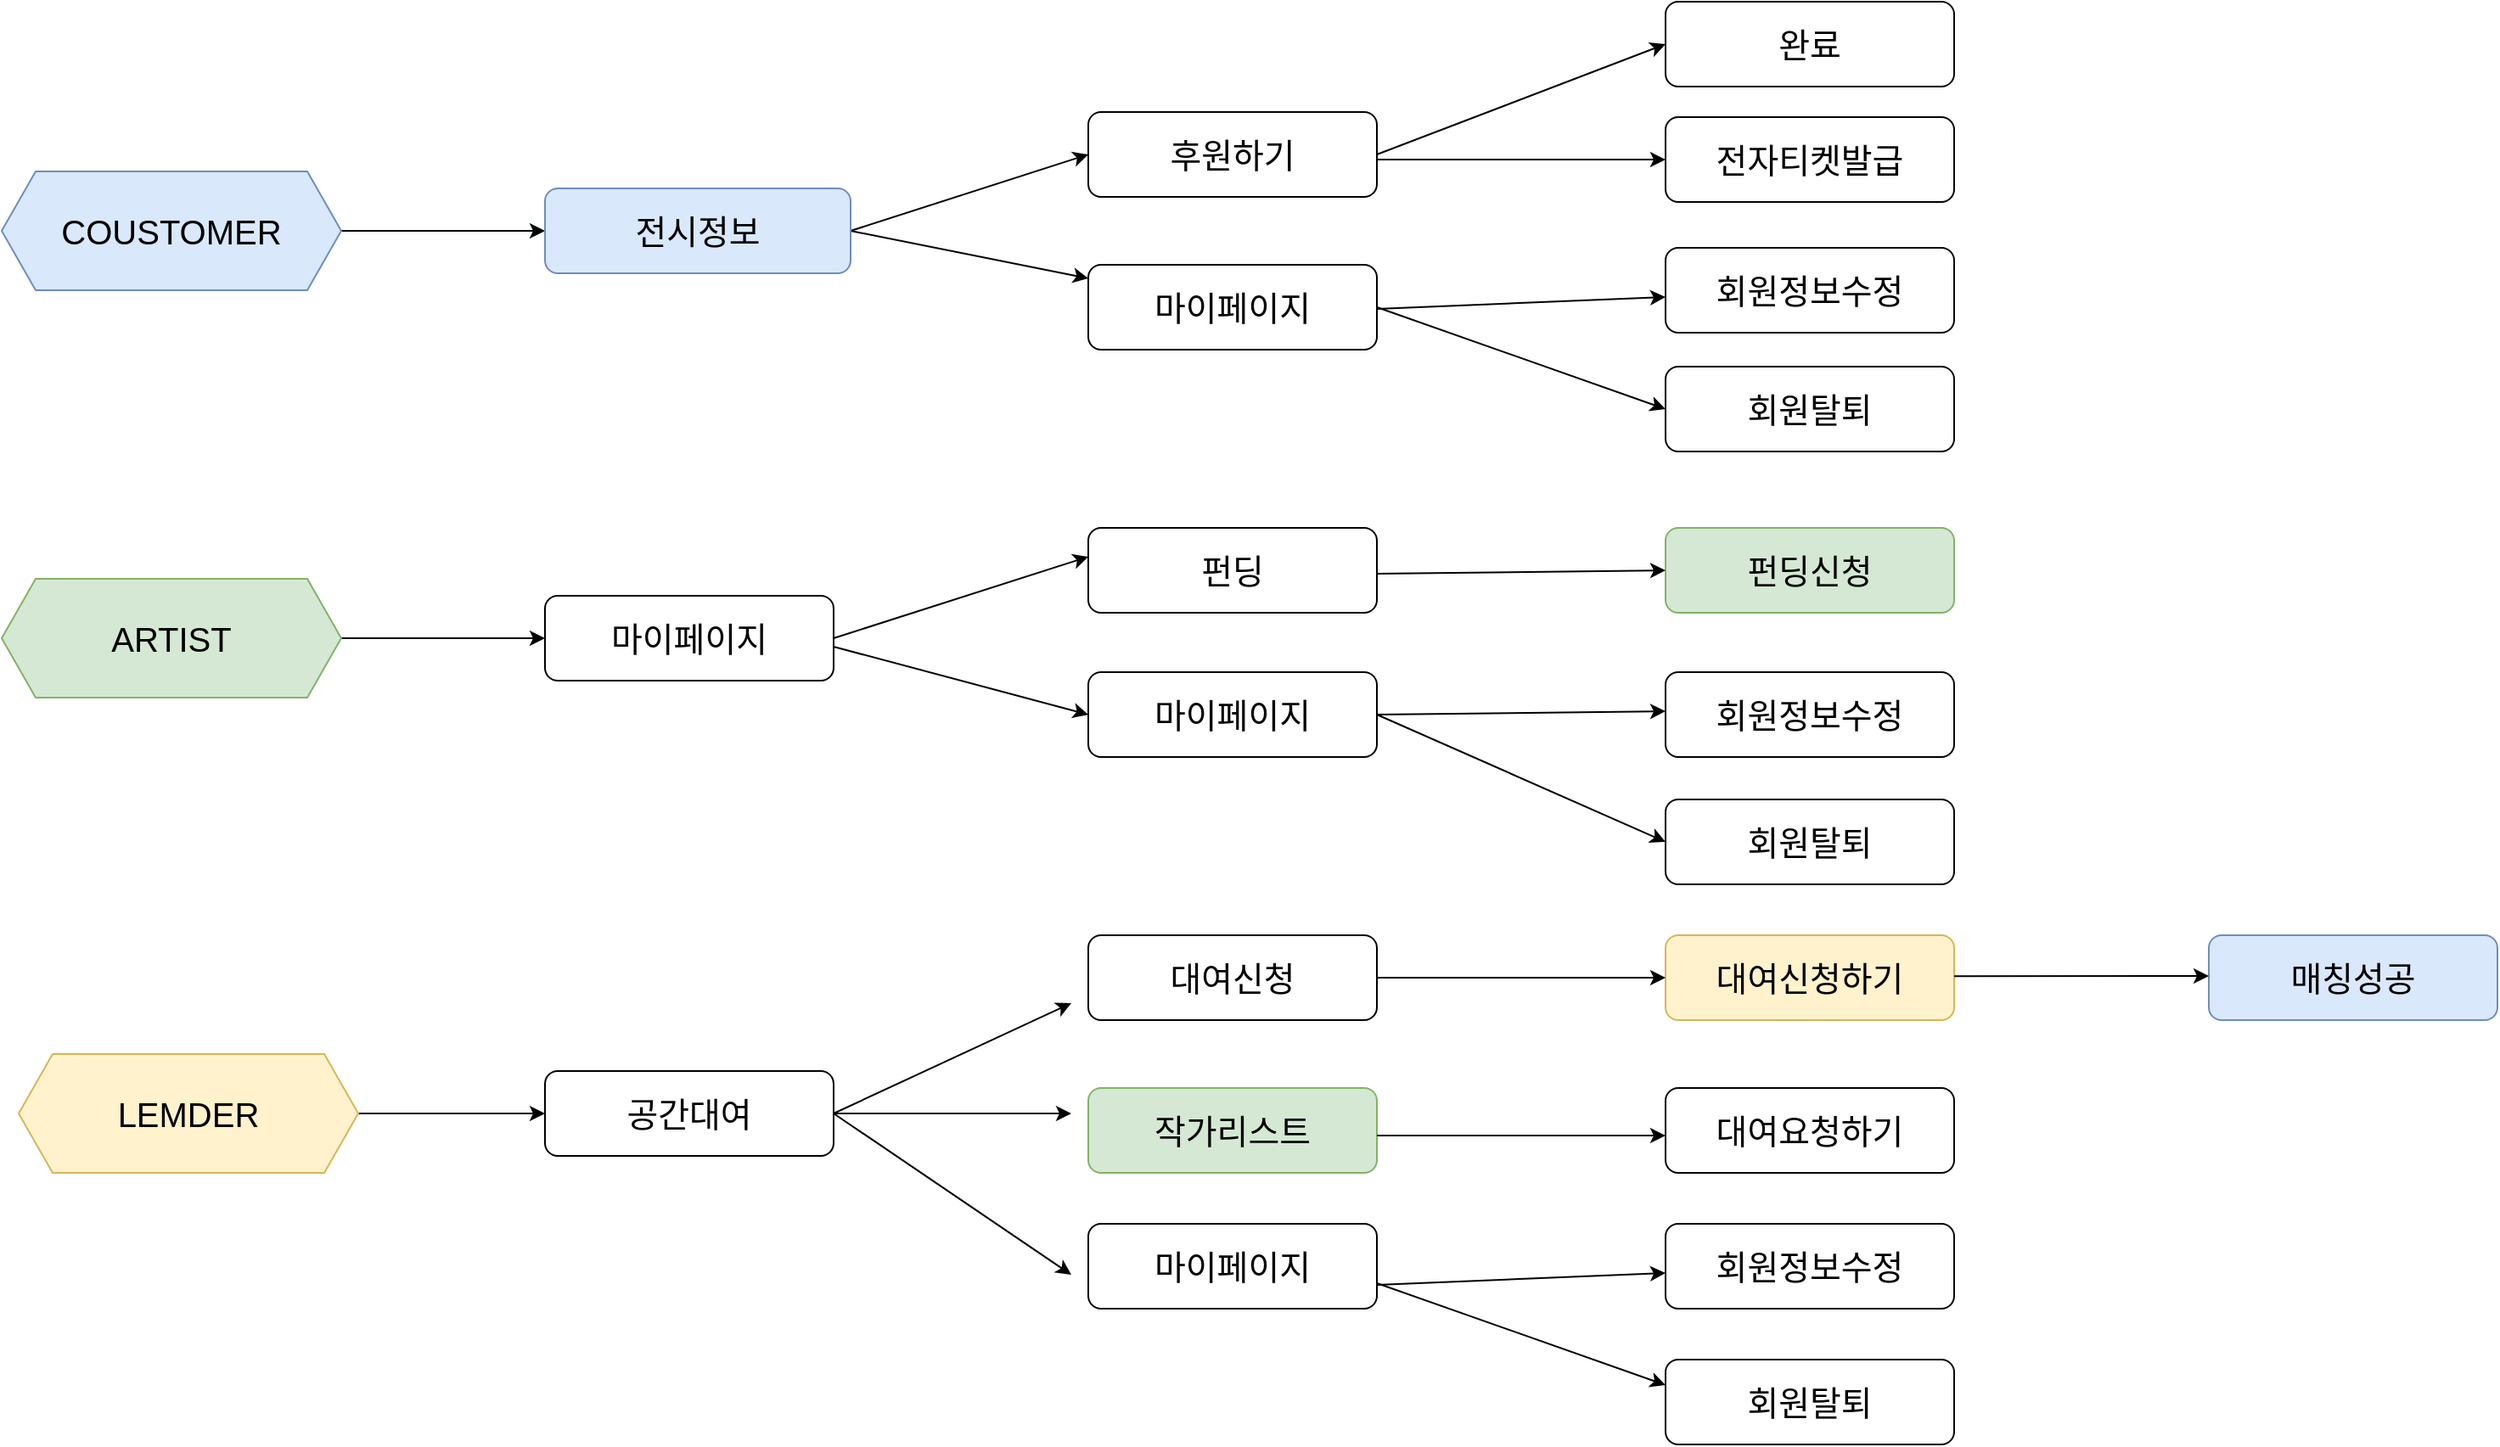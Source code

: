 <mxfile version="13.5.7" type="github"><diagram id="RnKReLWcTld9C9nK4K72" name="Page-1"><mxGraphModel dx="2770" dy="1327" grid="1" gridSize="10" guides="1" tooltips="1" connect="1" arrows="1" fold="1" page="1" pageScale="1" pageWidth="1600" pageHeight="900" math="0" shadow="0"><root><mxCell id="0"/><mxCell id="1" parent="0"/><mxCell id="hHWstXeXXWJaxdIYvofC-30" value="" style="edgeStyle=none;rounded=0;orthogonalLoop=1;jettySize=auto;html=1;fontSize=20;" edge="1" parent="1" source="hHWstXeXXWJaxdIYvofC-1" target="hHWstXeXXWJaxdIYvofC-5"><mxGeometry relative="1" as="geometry"/></mxCell><mxCell id="hHWstXeXXWJaxdIYvofC-1" value="COUSTOMER" style="shape=hexagon;perimeter=hexagonPerimeter2;whiteSpace=wrap;html=1;fixedSize=1;fontSize=20;fillColor=#dae8fc;strokeColor=#6c8ebf;" vertex="1" parent="1"><mxGeometry x="50" y="130" width="200" height="70" as="geometry"/></mxCell><mxCell id="hHWstXeXXWJaxdIYvofC-40" value="" style="edgeStyle=none;rounded=0;orthogonalLoop=1;jettySize=auto;html=1;fontSize=20;" edge="1" parent="1" source="hHWstXeXXWJaxdIYvofC-2" target="hHWstXeXXWJaxdIYvofC-12"><mxGeometry relative="1" as="geometry"/></mxCell><mxCell id="hHWstXeXXWJaxdIYvofC-2" value="ARTIST" style="shape=hexagon;perimeter=hexagonPerimeter2;whiteSpace=wrap;html=1;fixedSize=1;fontSize=20;fillColor=#d5e8d4;strokeColor=#82b366;" vertex="1" parent="1"><mxGeometry x="50" y="370" width="200" height="70" as="geometry"/></mxCell><mxCell id="hHWstXeXXWJaxdIYvofC-41" value="" style="edgeStyle=none;rounded=0;orthogonalLoop=1;jettySize=auto;html=1;fontSize=20;" edge="1" parent="1" source="hHWstXeXXWJaxdIYvofC-4" target="hHWstXeXXWJaxdIYvofC-18"><mxGeometry relative="1" as="geometry"/></mxCell><mxCell id="hHWstXeXXWJaxdIYvofC-4" value="LEMDER" style="shape=hexagon;perimeter=hexagonPerimeter2;whiteSpace=wrap;html=1;fixedSize=1;fontSize=20;fillColor=#fff2cc;strokeColor=#d6b656;" vertex="1" parent="1"><mxGeometry x="60" y="650" width="200" height="70" as="geometry"/></mxCell><mxCell id="hHWstXeXXWJaxdIYvofC-31" value="" style="edgeStyle=none;rounded=0;orthogonalLoop=1;jettySize=auto;html=1;fontSize=20;exitX=1;exitY=0.5;exitDx=0;exitDy=0;" edge="1" parent="1" source="hHWstXeXXWJaxdIYvofC-5" target="hHWstXeXXWJaxdIYvofC-7"><mxGeometry relative="1" as="geometry"/></mxCell><mxCell id="hHWstXeXXWJaxdIYvofC-34" value="" style="edgeStyle=none;rounded=0;orthogonalLoop=1;jettySize=auto;html=1;fontSize=20;entryX=0;entryY=0.5;entryDx=0;entryDy=0;exitX=1;exitY=0.5;exitDx=0;exitDy=0;" edge="1" parent="1" source="hHWstXeXXWJaxdIYvofC-5" target="hHWstXeXXWJaxdIYvofC-6"><mxGeometry relative="1" as="geometry"/></mxCell><mxCell id="hHWstXeXXWJaxdIYvofC-5" value="전시정보" style="rounded=1;whiteSpace=wrap;html=1;fontSize=20;fillColor=#dae8fc;strokeColor=#6c8ebf;" vertex="1" parent="1"><mxGeometry x="370" y="140" width="180" height="50" as="geometry"/></mxCell><mxCell id="hHWstXeXXWJaxdIYvofC-6" value="후원하기" style="rounded=1;whiteSpace=wrap;html=1;fontSize=20;" vertex="1" parent="1"><mxGeometry x="690" y="95" width="170" height="50" as="geometry"/></mxCell><mxCell id="hHWstXeXXWJaxdIYvofC-7" value="마이페이지" style="rounded=1;whiteSpace=wrap;html=1;fontSize=20;" vertex="1" parent="1"><mxGeometry x="690" y="185" width="170" height="50" as="geometry"/></mxCell><mxCell id="hHWstXeXXWJaxdIYvofC-8" value="전자티켓발급" style="rounded=1;whiteSpace=wrap;html=1;fontSize=20;" vertex="1" parent="1"><mxGeometry x="1030" y="98" width="170" height="50" as="geometry"/></mxCell><mxCell id="hHWstXeXXWJaxdIYvofC-9" value="회원정보수정" style="rounded=1;whiteSpace=wrap;html=1;fontSize=20;" vertex="1" parent="1"><mxGeometry x="1030" y="175" width="170" height="50" as="geometry"/></mxCell><mxCell id="hHWstXeXXWJaxdIYvofC-10" value="회원탈퇴" style="rounded=1;whiteSpace=wrap;html=1;fontSize=20;" vertex="1" parent="1"><mxGeometry x="1030" y="245" width="170" height="50" as="geometry"/></mxCell><mxCell id="hHWstXeXXWJaxdIYvofC-11" value="완료" style="rounded=1;whiteSpace=wrap;html=1;fontSize=20;" vertex="1" parent="1"><mxGeometry x="1030" y="30" width="170" height="50" as="geometry"/></mxCell><mxCell id="hHWstXeXXWJaxdIYvofC-12" value="마이페이지" style="rounded=1;whiteSpace=wrap;html=1;fontSize=20;" vertex="1" parent="1"><mxGeometry x="370" y="380" width="170" height="50" as="geometry"/></mxCell><mxCell id="hHWstXeXXWJaxdIYvofC-13" value="펀딩" style="rounded=1;whiteSpace=wrap;html=1;fontSize=20;" vertex="1" parent="1"><mxGeometry x="690" y="340" width="170" height="50" as="geometry"/></mxCell><mxCell id="hHWstXeXXWJaxdIYvofC-14" value="마이페이지" style="rounded=1;whiteSpace=wrap;html=1;fontSize=20;" vertex="1" parent="1"><mxGeometry x="690" y="425" width="170" height="50" as="geometry"/></mxCell><mxCell id="hHWstXeXXWJaxdIYvofC-15" value="펀딩신청" style="rounded=1;whiteSpace=wrap;html=1;fontSize=20;fillColor=#d5e8d4;strokeColor=#82b366;" vertex="1" parent="1"><mxGeometry x="1030" y="340" width="170" height="50" as="geometry"/></mxCell><mxCell id="hHWstXeXXWJaxdIYvofC-16" value="회원정보수정" style="rounded=1;whiteSpace=wrap;html=1;fontSize=20;" vertex="1" parent="1"><mxGeometry x="1030" y="425" width="170" height="50" as="geometry"/></mxCell><mxCell id="hHWstXeXXWJaxdIYvofC-18" value="공간대여" style="rounded=1;whiteSpace=wrap;html=1;fontSize=20;" vertex="1" parent="1"><mxGeometry x="370" y="660" width="170" height="50" as="geometry"/></mxCell><mxCell id="hHWstXeXXWJaxdIYvofC-19" value="대여신청" style="rounded=1;whiteSpace=wrap;html=1;fontSize=20;" vertex="1" parent="1"><mxGeometry x="690" y="580" width="170" height="50" as="geometry"/></mxCell><mxCell id="hHWstXeXXWJaxdIYvofC-20" value="작가리스트" style="rounded=1;whiteSpace=wrap;html=1;fontSize=20;fillColor=#d5e8d4;strokeColor=#82b366;" vertex="1" parent="1"><mxGeometry x="690" y="670" width="170" height="50" as="geometry"/></mxCell><mxCell id="hHWstXeXXWJaxdIYvofC-21" value="대여신청하기" style="rounded=1;whiteSpace=wrap;html=1;fontSize=20;fillColor=#fff2cc;strokeColor=#d6b656;" vertex="1" parent="1"><mxGeometry x="1030" y="580" width="170" height="50" as="geometry"/></mxCell><mxCell id="hHWstXeXXWJaxdIYvofC-22" value="대여요청하기" style="rounded=1;whiteSpace=wrap;html=1;fontSize=20;" vertex="1" parent="1"><mxGeometry x="1030" y="670" width="170" height="50" as="geometry"/></mxCell><mxCell id="hHWstXeXXWJaxdIYvofC-23" value="마이페이지" style="rounded=1;whiteSpace=wrap;html=1;fontSize=20;" vertex="1" parent="1"><mxGeometry x="690" y="750" width="170" height="50" as="geometry"/></mxCell><mxCell id="hHWstXeXXWJaxdIYvofC-25" value="회원정보수정" style="rounded=1;whiteSpace=wrap;html=1;fontSize=20;" vertex="1" parent="1"><mxGeometry x="1030" y="750" width="170" height="50" as="geometry"/></mxCell><mxCell id="hHWstXeXXWJaxdIYvofC-26" value="회원탈퇴" style="rounded=1;whiteSpace=wrap;html=1;fontSize=20;" vertex="1" parent="1"><mxGeometry x="1030" y="500" width="170" height="50" as="geometry"/></mxCell><mxCell id="hHWstXeXXWJaxdIYvofC-27" value="회원탈퇴" style="rounded=1;whiteSpace=wrap;html=1;fontSize=20;" vertex="1" parent="1"><mxGeometry x="1030" y="830" width="170" height="50" as="geometry"/></mxCell><mxCell id="hHWstXeXXWJaxdIYvofC-29" value="매칭성공" style="rounded=1;whiteSpace=wrap;html=1;fontSize=20;fillColor=#dae8fc;strokeColor=#6c8ebf;" vertex="1" parent="1"><mxGeometry x="1350" y="580" width="170" height="50" as="geometry"/></mxCell><mxCell id="hHWstXeXXWJaxdIYvofC-36" value="" style="edgeStyle=none;rounded=0;orthogonalLoop=1;jettySize=auto;html=1;fontSize=20;entryX=0;entryY=0.5;entryDx=0;entryDy=0;" edge="1" parent="1" target="hHWstXeXXWJaxdIYvofC-11"><mxGeometry relative="1" as="geometry"><mxPoint x="860" y="120" as="sourcePoint"/><mxPoint x="1000" y="70" as="targetPoint"/></mxGeometry></mxCell><mxCell id="hHWstXeXXWJaxdIYvofC-37" value="" style="edgeStyle=none;rounded=0;orthogonalLoop=1;jettySize=auto;html=1;fontSize=20;exitX=1;exitY=0.5;exitDx=0;exitDy=0;entryX=0;entryY=0.5;entryDx=0;entryDy=0;" edge="1" parent="1" target="hHWstXeXXWJaxdIYvofC-8"><mxGeometry relative="1" as="geometry"><mxPoint x="860" y="123" as="sourcePoint"/><mxPoint x="1030" y="116" as="targetPoint"/></mxGeometry></mxCell><mxCell id="hHWstXeXXWJaxdIYvofC-38" value="" style="edgeStyle=none;rounded=0;orthogonalLoop=1;jettySize=auto;html=1;fontSize=20;entryX=0;entryY=0.5;entryDx=0;entryDy=0;" edge="1" parent="1" target="hHWstXeXXWJaxdIYvofC-10"><mxGeometry relative="1" as="geometry"><mxPoint x="860" y="210" as="sourcePoint"/><mxPoint x="1020" y="270" as="targetPoint"/></mxGeometry></mxCell><mxCell id="hHWstXeXXWJaxdIYvofC-39" value="" style="edgeStyle=none;rounded=0;orthogonalLoop=1;jettySize=auto;html=1;fontSize=20;exitX=1;exitY=0.5;exitDx=0;exitDy=0;" edge="1" parent="1"><mxGeometry relative="1" as="geometry"><mxPoint x="860" y="211" as="sourcePoint"/><mxPoint x="1030" y="204" as="targetPoint"/></mxGeometry></mxCell><mxCell id="hHWstXeXXWJaxdIYvofC-42" value="" style="edgeStyle=none;rounded=0;orthogonalLoop=1;jettySize=auto;html=1;fontSize=20;" edge="1" parent="1"><mxGeometry relative="1" as="geometry"><mxPoint x="540" y="410" as="sourcePoint"/><mxPoint x="690" y="450" as="targetPoint"/></mxGeometry></mxCell><mxCell id="hHWstXeXXWJaxdIYvofC-43" value="" style="edgeStyle=none;rounded=0;orthogonalLoop=1;jettySize=auto;html=1;fontSize=20;entryX=0;entryY=0.5;entryDx=0;entryDy=0;exitX=1;exitY=0.5;exitDx=0;exitDy=0;" edge="1" parent="1" source="hHWstXeXXWJaxdIYvofC-12"><mxGeometry relative="1" as="geometry"><mxPoint x="550" y="402" as="sourcePoint"/><mxPoint x="690" y="357" as="targetPoint"/></mxGeometry></mxCell><mxCell id="hHWstXeXXWJaxdIYvofC-44" value="" style="edgeStyle=none;rounded=0;orthogonalLoop=1;jettySize=auto;html=1;fontSize=20;exitX=1;exitY=0.5;exitDx=0;exitDy=0;entryX=0;entryY=0.5;entryDx=0;entryDy=0;" edge="1" parent="1" target="hHWstXeXXWJaxdIYvofC-15"><mxGeometry relative="1" as="geometry"><mxPoint x="860" y="367" as="sourcePoint"/><mxPoint x="1030" y="360" as="targetPoint"/></mxGeometry></mxCell><mxCell id="hHWstXeXXWJaxdIYvofC-45" value="" style="edgeStyle=none;rounded=0;orthogonalLoop=1;jettySize=auto;html=1;fontSize=20;exitX=1;exitY=0.5;exitDx=0;exitDy=0;entryX=0;entryY=0.5;entryDx=0;entryDy=0;" edge="1" parent="1"><mxGeometry relative="1" as="geometry"><mxPoint x="860" y="450" as="sourcePoint"/><mxPoint x="1030" y="448" as="targetPoint"/></mxGeometry></mxCell><mxCell id="hHWstXeXXWJaxdIYvofC-46" value="" style="edgeStyle=none;rounded=0;orthogonalLoop=1;jettySize=auto;html=1;fontSize=20;entryX=0;entryY=0.5;entryDx=0;entryDy=0;" edge="1" parent="1" target="hHWstXeXXWJaxdIYvofC-26"><mxGeometry relative="1" as="geometry"><mxPoint x="860" y="450" as="sourcePoint"/><mxPoint x="1040" y="458" as="targetPoint"/></mxGeometry></mxCell><mxCell id="hHWstXeXXWJaxdIYvofC-47" value="" style="edgeStyle=none;rounded=0;orthogonalLoop=1;jettySize=auto;html=1;fontSize=20;" edge="1" parent="1"><mxGeometry relative="1" as="geometry"><mxPoint x="540" y="685" as="sourcePoint"/><mxPoint x="680" y="780" as="targetPoint"/></mxGeometry></mxCell><mxCell id="hHWstXeXXWJaxdIYvofC-48" value="" style="edgeStyle=none;rounded=0;orthogonalLoop=1;jettySize=auto;html=1;fontSize=20;exitX=1;exitY=0.5;exitDx=0;exitDy=0;" edge="1" parent="1" source="hHWstXeXXWJaxdIYvofC-18"><mxGeometry relative="1" as="geometry"><mxPoint x="550" y="660" as="sourcePoint"/><mxPoint x="680" y="620" as="targetPoint"/></mxGeometry></mxCell><mxCell id="hHWstXeXXWJaxdIYvofC-49" value="" style="edgeStyle=none;rounded=0;orthogonalLoop=1;jettySize=auto;html=1;fontSize=20;exitX=1;exitY=0.5;exitDx=0;exitDy=0;" edge="1" parent="1" source="hHWstXeXXWJaxdIYvofC-18"><mxGeometry relative="1" as="geometry"><mxPoint x="550" y="695" as="sourcePoint"/><mxPoint x="680" y="685" as="targetPoint"/></mxGeometry></mxCell><mxCell id="hHWstXeXXWJaxdIYvofC-50" value="" style="edgeStyle=none;rounded=0;orthogonalLoop=1;jettySize=auto;html=1;fontSize=20;entryX=0;entryY=0.5;entryDx=0;entryDy=0;exitX=1;exitY=0.5;exitDx=0;exitDy=0;" edge="1" parent="1" source="hHWstXeXXWJaxdIYvofC-19" target="hHWstXeXXWJaxdIYvofC-21"><mxGeometry relative="1" as="geometry"><mxPoint x="860" y="695" as="sourcePoint"/><mxPoint x="1030" y="630" as="targetPoint"/></mxGeometry></mxCell><mxCell id="hHWstXeXXWJaxdIYvofC-51" value="" style="edgeStyle=none;rounded=0;orthogonalLoop=1;jettySize=auto;html=1;fontSize=20;exitX=1;exitY=0.5;exitDx=0;exitDy=0;entryX=0;entryY=0.5;entryDx=0;entryDy=0;" edge="1" parent="1"><mxGeometry relative="1" as="geometry"><mxPoint x="860" y="698" as="sourcePoint"/><mxPoint x="1030" y="698" as="targetPoint"/></mxGeometry></mxCell><mxCell id="hHWstXeXXWJaxdIYvofC-52" value="" style="edgeStyle=none;rounded=0;orthogonalLoop=1;jettySize=auto;html=1;fontSize=20;entryX=0;entryY=0.5;entryDx=0;entryDy=0;" edge="1" parent="1"><mxGeometry relative="1" as="geometry"><mxPoint x="860" y="785" as="sourcePoint"/><mxPoint x="1030" y="845" as="targetPoint"/></mxGeometry></mxCell><mxCell id="hHWstXeXXWJaxdIYvofC-53" value="" style="edgeStyle=none;rounded=0;orthogonalLoop=1;jettySize=auto;html=1;fontSize=20;exitX=1;exitY=0.5;exitDx=0;exitDy=0;" edge="1" parent="1"><mxGeometry relative="1" as="geometry"><mxPoint x="860" y="786" as="sourcePoint"/><mxPoint x="1030" y="779" as="targetPoint"/></mxGeometry></mxCell><mxCell id="hHWstXeXXWJaxdIYvofC-54" value="" style="edgeStyle=none;rounded=0;orthogonalLoop=1;jettySize=auto;html=1;fontSize=20;exitX=1;exitY=0.5;exitDx=0;exitDy=0;" edge="1" parent="1"><mxGeometry relative="1" as="geometry"><mxPoint x="1200" y="604.17" as="sourcePoint"/><mxPoint x="1350" y="604" as="targetPoint"/></mxGeometry></mxCell></root></mxGraphModel></diagram></mxfile>